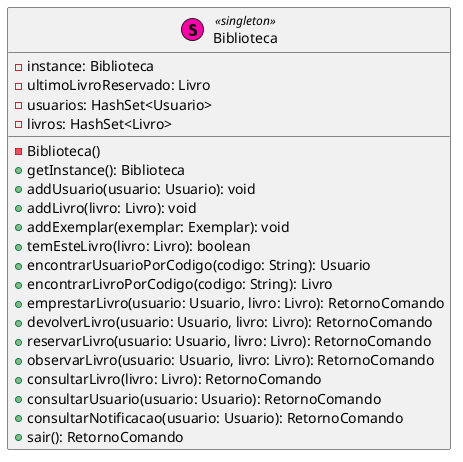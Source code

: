 @startuml

class Biblioteca <<(S,#ff00aa) singleton>> {
    - instance: Biblioteca
    - ultimoLivroReservado: Livro
    - usuarios: HashSet<Usuario>
    - livros: HashSet<Livro>

    - Biblioteca()
    +getInstance(): Biblioteca
    +addUsuario(usuario: Usuario): void
    +addLivro(livro: Livro): void
    +addExemplar(exemplar: Exemplar): void
    +temEsteLivro(livro: Livro): boolean
    +encontrarUsuarioPorCodigo(codigo: String): Usuario
    +encontrarLivroPorCodigo(codigo: String): Livro
    +emprestarLivro(usuario: Usuario, livro: Livro): RetornoComando
    +devolverLivro(usuario: Usuario, livro: Livro): RetornoComando
    +reservarLivro(usuario: Usuario, livro: Livro): RetornoComando
    +observarLivro(usuario: Usuario, livro: Livro): RetornoComando
    +consultarLivro(livro: Livro): RetornoComando
    +consultarUsuario(usuario: Usuario): RetornoComando
    +consultarNotificacao(usuario: Usuario): RetornoComando
    +sair(): RetornoComando
}

@enduml